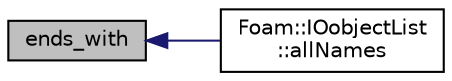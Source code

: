 digraph "ends_with"
{
  bgcolor="transparent";
  edge [fontname="Helvetica",fontsize="10",labelfontname="Helvetica",labelfontsize="10"];
  node [fontname="Helvetica",fontsize="10",shape=record];
  rankdir="LR";
  Node1 [label="ends_with",height=0.2,width=0.4,color="black", fillcolor="grey75", style="filled" fontcolor="black"];
  Node1 -> Node2 [dir="back",color="midnightblue",fontsize="10",style="solid",fontname="Helvetica"];
  Node2 [label="Foam::IOobjectList\l::allNames",height=0.2,width=0.4,color="black",URL="$classFoam_1_1IOobjectList.html#ab3b1a8f71106522d8a9035cc38a908a0",tooltip="The sorted names of all objects (synchronised across processors) "];
}
